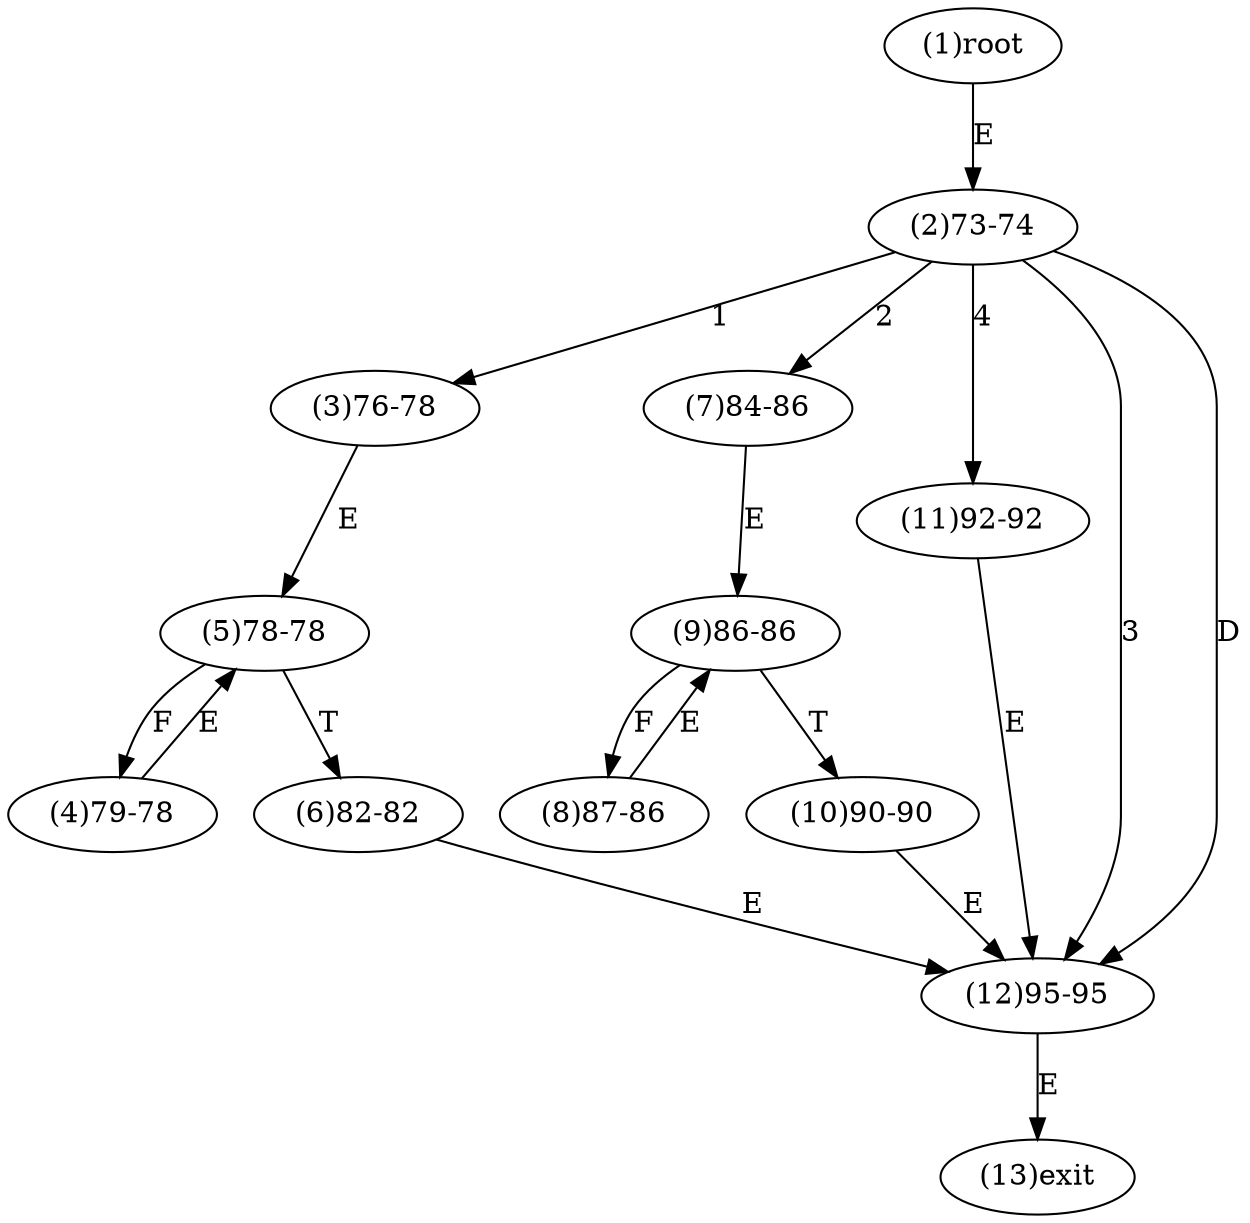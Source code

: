 digraph "" { 
1[ label="(1)root"];
2[ label="(2)73-74"];
3[ label="(3)76-78"];
4[ label="(4)79-78"];
5[ label="(5)78-78"];
6[ label="(6)82-82"];
7[ label="(7)84-86"];
8[ label="(8)87-86"];
9[ label="(9)86-86"];
10[ label="(10)90-90"];
11[ label="(11)92-92"];
12[ label="(12)95-95"];
13[ label="(13)exit"];
1->2[ label="E"];
2->3[ label="1"];
2->7[ label="2"];
2->12[ label="3"];
2->11[ label="4"];
2->12[ label="D"];
3->5[ label="E"];
4->5[ label="E"];
5->4[ label="F"];
5->6[ label="T"];
6->12[ label="E"];
7->9[ label="E"];
8->9[ label="E"];
9->8[ label="F"];
9->10[ label="T"];
10->12[ label="E"];
11->12[ label="E"];
12->13[ label="E"];
}